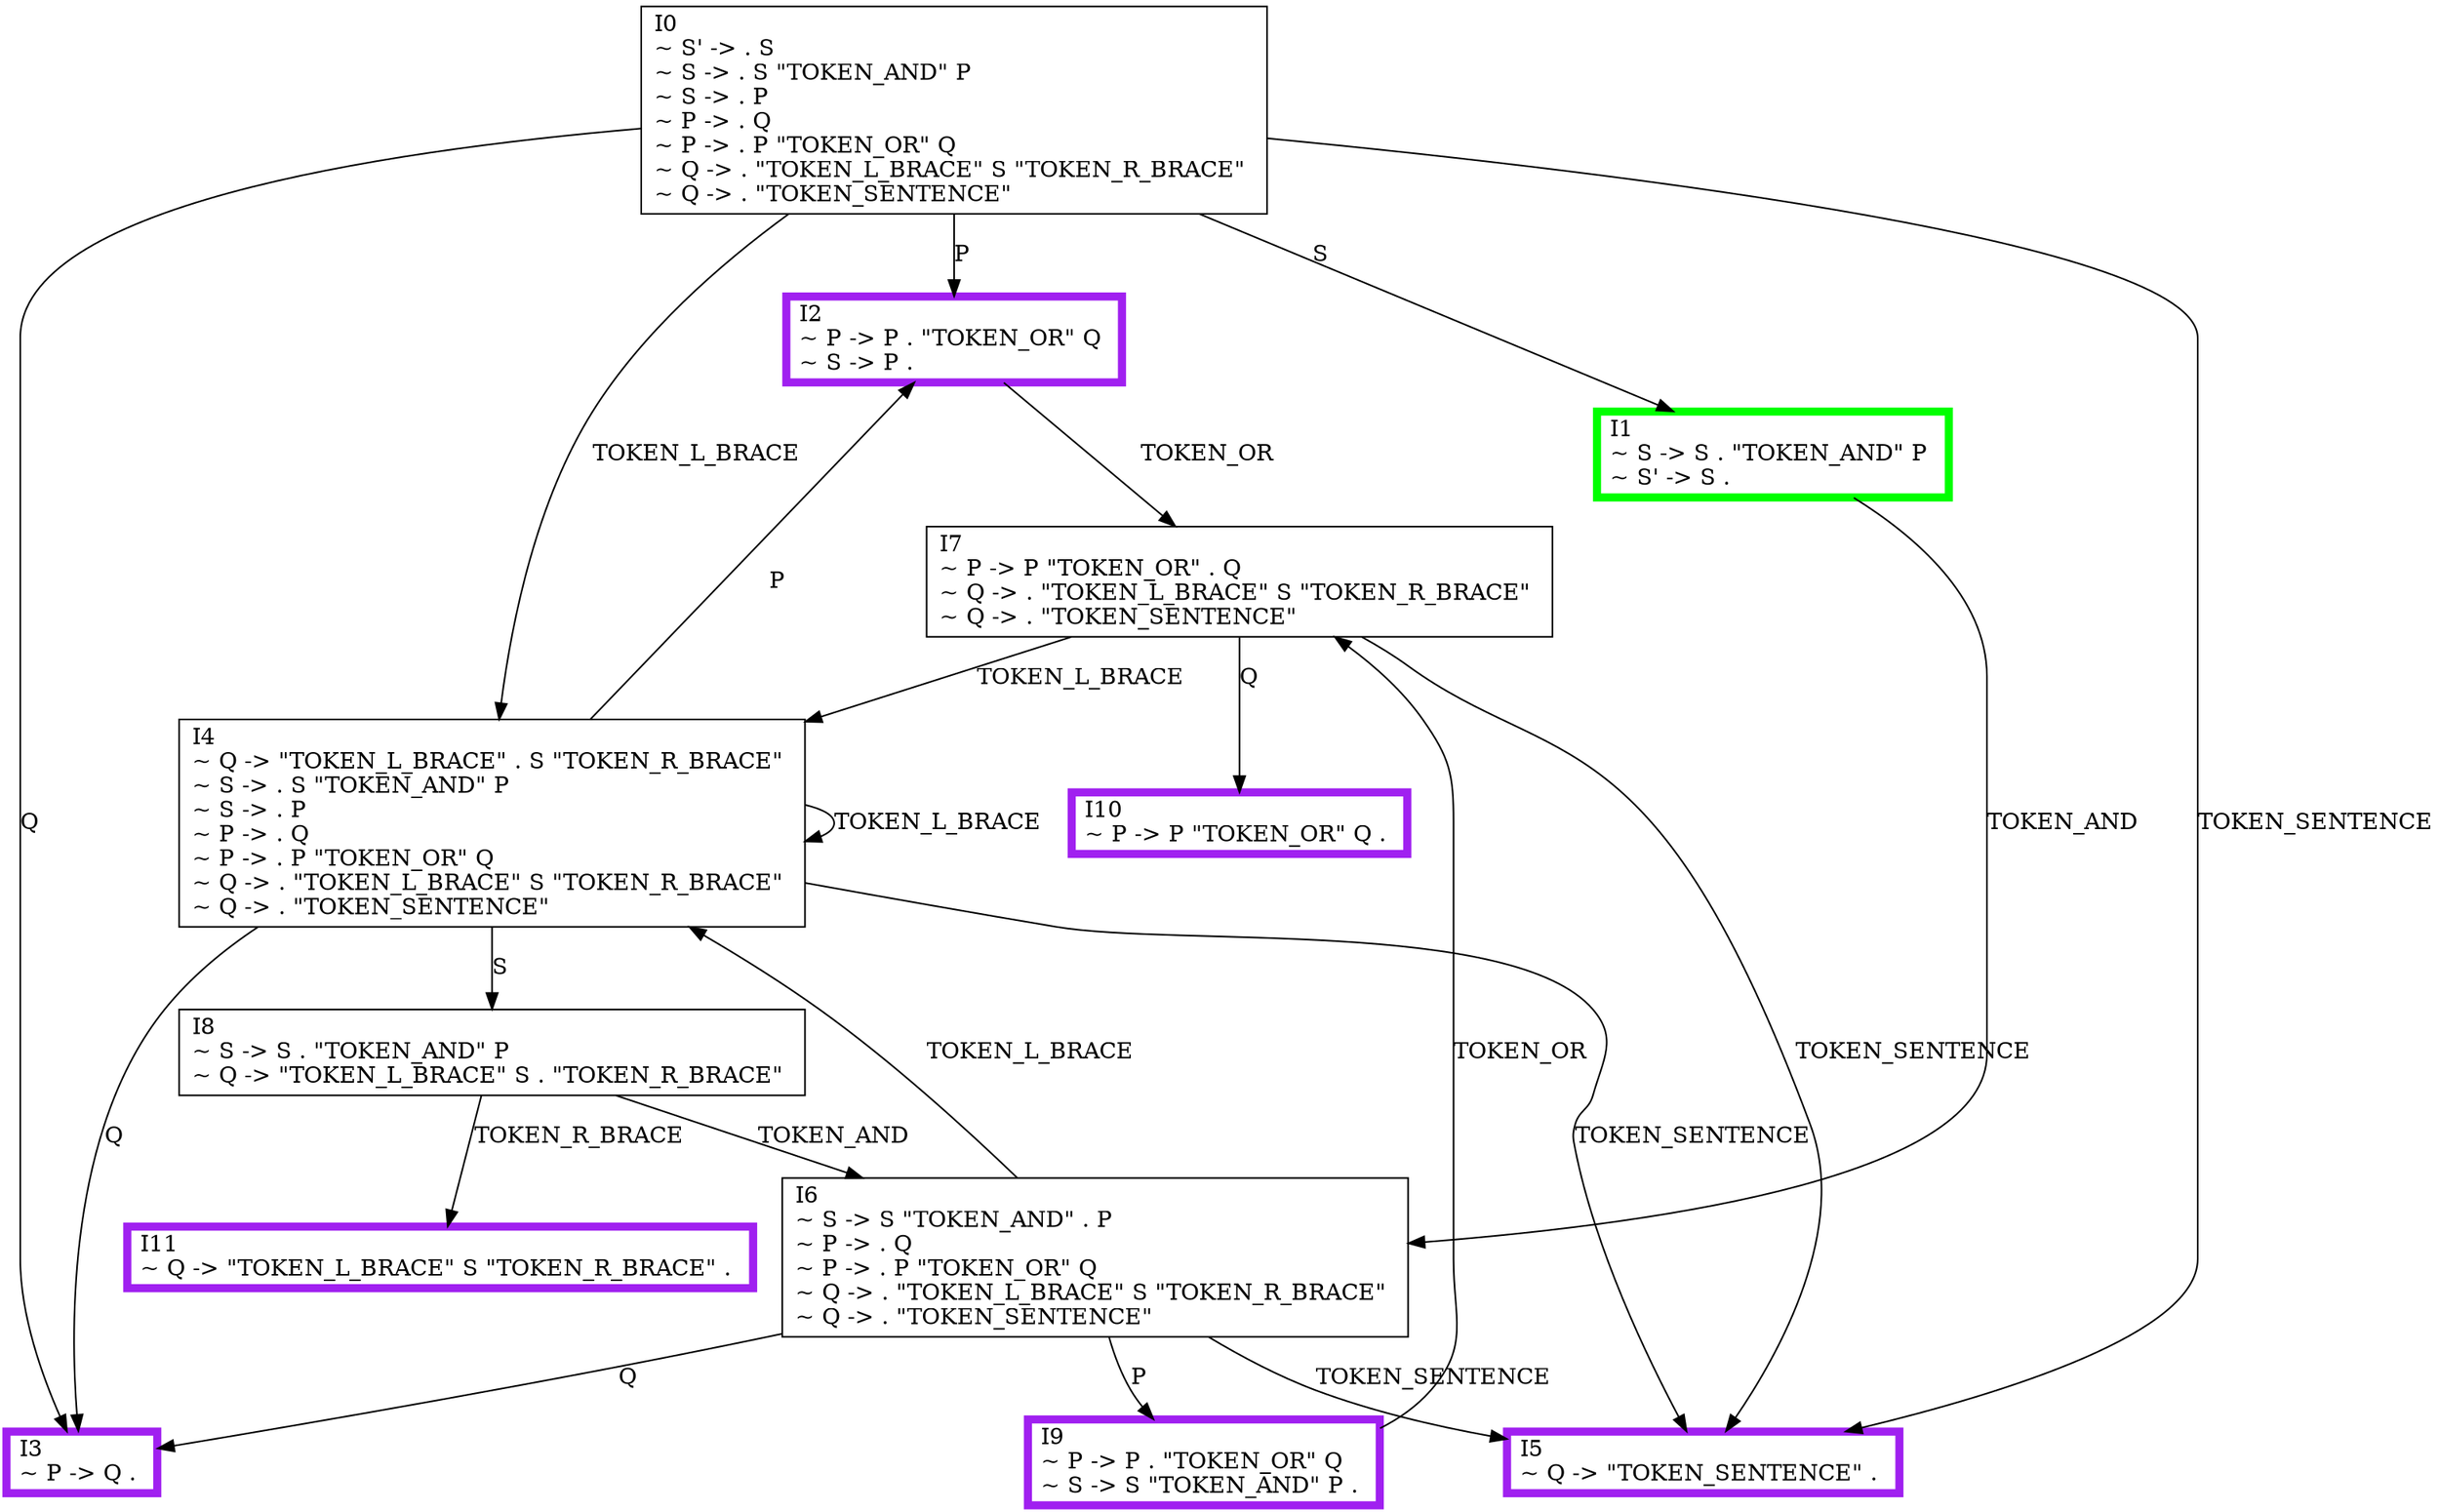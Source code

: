 digraph {
    0 [ label = "I2\l~ P -> P . \"TOKEN_OR\" Q \l~ S -> P . \l" shape=box, color=purple, penwidth=5]
    1 [ label = "I0\l~ S' -> . S \l~ S -> . S \"TOKEN_AND\" P \l~ S -> . P \l~ P -> . Q \l~ P -> . P \"TOKEN_OR\" Q \l~ Q -> . \"TOKEN_L_BRACE\" S \"TOKEN_R_BRACE\" \l~ Q -> . \"TOKEN_SENTENCE\" \l" shape=box]
    2 [ label = "I1\l~ S -> S . \"TOKEN_AND\" P \l~ S' -> S . \l" shape=box, color=green, penwidth=5]
    3 [ label = "I8\l~ S -> S . \"TOKEN_AND\" P \l~ Q -> \"TOKEN_L_BRACE\" S . \"TOKEN_R_BRACE\" \l" shape=box]
    4 [ label = "I4\l~ Q -> \"TOKEN_L_BRACE\" . S \"TOKEN_R_BRACE\" \l~ S -> . S \"TOKEN_AND\" P \l~ S -> . P \l~ P -> . Q \l~ P -> . P \"TOKEN_OR\" Q \l~ Q -> . \"TOKEN_L_BRACE\" S \"TOKEN_R_BRACE\" \l~ Q -> . \"TOKEN_SENTENCE\" \l" shape=box]
    5 [ label = "I6\l~ S -> S \"TOKEN_AND\" . P \l~ P -> . Q \l~ P -> . P \"TOKEN_OR\" Q \l~ Q -> . \"TOKEN_L_BRACE\" S \"TOKEN_R_BRACE\" \l~ Q -> . \"TOKEN_SENTENCE\" \l" shape=box]
    6 [ label = "I9\l~ P -> P . \"TOKEN_OR\" Q \l~ S -> S \"TOKEN_AND\" P . \l" shape=box, color=purple, penwidth=5]
    7 [ label = "I7\l~ P -> P \"TOKEN_OR\" . Q \l~ Q -> . \"TOKEN_L_BRACE\" S \"TOKEN_R_BRACE\" \l~ Q -> . \"TOKEN_SENTENCE\" \l" shape=box]
    8 [ label = "I5\l~ Q -> \"TOKEN_SENTENCE\" . \l" shape=box, color=purple, penwidth=5]
    9 [ label = "I3\l~ P -> Q . \l" shape=box, color=purple, penwidth=5]
    10 [ label = "I11\l~ Q -> \"TOKEN_L_BRACE\" S \"TOKEN_R_BRACE\" . \l" shape=box, color=purple, penwidth=5]
    11 [ label = "I10\l~ P -> P \"TOKEN_OR\" Q . \l" shape=box, color=purple, penwidth=5]
    0 -> 7 [ label = "TOKEN_OR" ]
    1 -> 8 [ label = "TOKEN_SENTENCE" ]
    1 -> 9 [ label = "Q" ]
    1 -> 0 [ label = "P" ]
    1 -> 4 [ label = "TOKEN_L_BRACE" ]
    1 -> 2 [ label = "S" ]
    2 -> 5 [ label = "TOKEN_AND" ]
    3 -> 5 [ label = "TOKEN_AND" ]
    3 -> 10 [ label = "TOKEN_R_BRACE" ]
    4 -> 3 [ label = "S" ]
    4 -> 0 [ label = "P" ]
    4 -> 4 [ label = "TOKEN_L_BRACE" ]
    4 -> 9 [ label = "Q" ]
    4 -> 8 [ label = "TOKEN_SENTENCE" ]
    5 -> 8 [ label = "TOKEN_SENTENCE" ]
    5 -> 9 [ label = "Q" ]
    5 -> 4 [ label = "TOKEN_L_BRACE" ]
    5 -> 6 [ label = "P" ]
    6 -> 7 [ label = "TOKEN_OR" ]
    7 -> 4 [ label = "TOKEN_L_BRACE" ]
    7 -> 8 [ label = "TOKEN_SENTENCE" ]
    7 -> 11 [ label = "Q" ]
}
